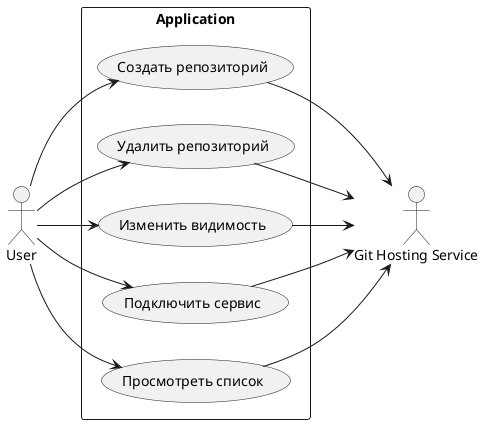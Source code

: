 @startuml
left to right direction
skinparam packageStyle rectangle

actor User
actor "Git Hosting Service" as Git

rectangle Application {
    usecase "Создать репозиторий" as UC1
    usecase "Удалить репозиторий" as UC2
    usecase "Изменить видимость" as UC3
    usecase "Подключить сервис" as UC4
    usecase "Просмотреть список" as UC5
}

User --> UC1
User --> UC2
User --> UC3
User --> UC4
User --> UC5

UC1 --> Git
UC2 --> Git
UC3 --> Git
UC4 --> Git
UC5 --> Git
@enduml 